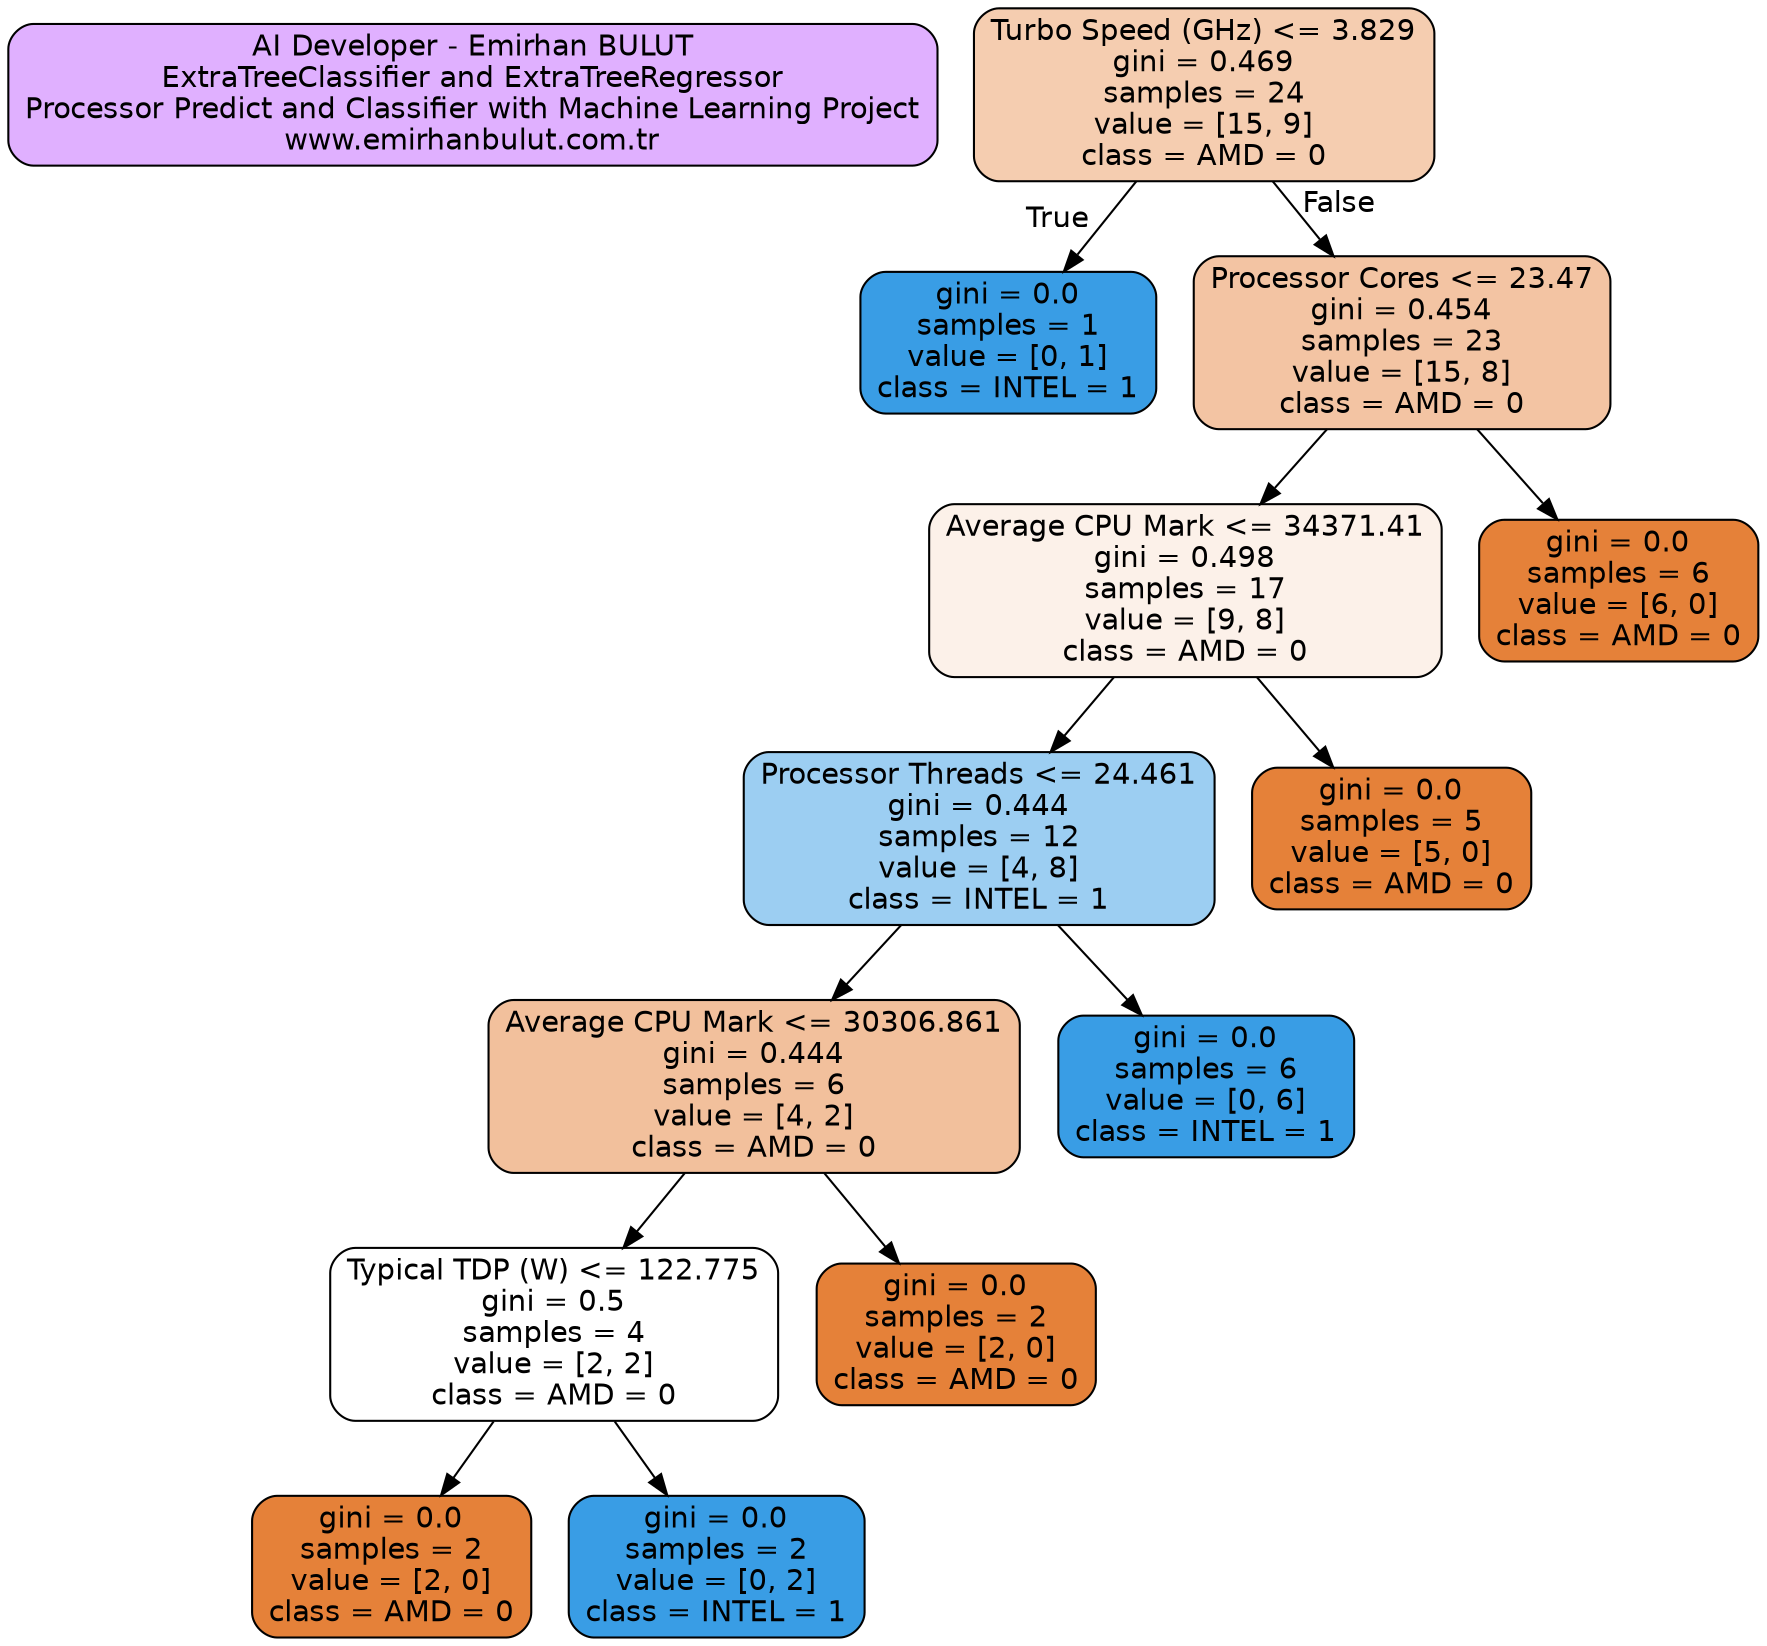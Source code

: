digraph Tree {
node [shape=box, style="filled, rounded", color="black", fontname=helvetica] ;
edge [fontname=helvetica] ;
-1 [label="AI Developer - Emirhan BULUT\nExtraTreeClassifier and ExtraTreeRegressor\nProcessor Predict and Classifier with Machine Learning Project\nwww.emirhanbulut.com.tr", fillcolor="#e0b0ff"] ;
0 [label="Turbo Speed (GHz) <= 3.829\ngini = 0.469\nsamples = 24\nvalue = [15, 9]\nclass = AMD = 0", fillcolor="#f5cdb0"] ;
1 [label="gini = 0.0\nsamples = 1\nvalue = [0, 1]\nclass = INTEL = 1", fillcolor="#399de5"] ;
0 -> 1 [labeldistance=2.5, labelangle=45, headlabel="True"] ;
2 [label="Processor Cores <= 23.47\ngini = 0.454\nsamples = 23\nvalue = [15, 8]\nclass = AMD = 0", fillcolor="#f3c4a3"] ;
0 -> 2 [labeldistance=2.5, labelangle=-45, headlabel="False"] ;
3 [label="Average CPU Mark <= 34371.41\ngini = 0.498\nsamples = 17\nvalue = [9, 8]\nclass = AMD = 0", fillcolor="#fcf1e9"] ;
2 -> 3 ;
4 [label="Processor Threads <= 24.461\ngini = 0.444\nsamples = 12\nvalue = [4, 8]\nclass = INTEL = 1", fillcolor="#9ccef2"] ;
3 -> 4 ;
5 [label="Average CPU Mark <= 30306.861\ngini = 0.444\nsamples = 6\nvalue = [4, 2]\nclass = AMD = 0", fillcolor="#f2c09c"] ;
4 -> 5 ;
6 [label="Typical TDP (W) <= 122.775\ngini = 0.5\nsamples = 4\nvalue = [2, 2]\nclass = AMD = 0", fillcolor="#ffffff"] ;
5 -> 6 ;
7 [label="gini = 0.0\nsamples = 2\nvalue = [2, 0]\nclass = AMD = 0", fillcolor="#e58139"] ;
6 -> 7 ;
8 [label="gini = 0.0\nsamples = 2\nvalue = [0, 2]\nclass = INTEL = 1", fillcolor="#399de5"] ;
6 -> 8 ;
9 [label="gini = 0.0\nsamples = 2\nvalue = [2, 0]\nclass = AMD = 0", fillcolor="#e58139"] ;
5 -> 9 ;
10 [label="gini = 0.0\nsamples = 6\nvalue = [0, 6]\nclass = INTEL = 1", fillcolor="#399de5"] ;
4 -> 10 ;
11 [label="gini = 0.0\nsamples = 5\nvalue = [5, 0]\nclass = AMD = 0", fillcolor="#e58139"] ;
3 -> 11 ;
12 [label="gini = 0.0\nsamples = 6\nvalue = [6, 0]\nclass = AMD = 0", fillcolor="#e58139"] ;
2 -> 12 ;
}